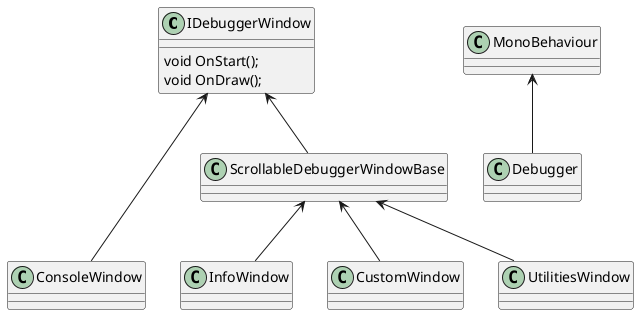 ﻿@startuml
'https://plantuml.com/class-diagram

class IDebuggerWindow {
void OnStart();
void OnDraw();
}

IDebuggerWindow <--- ConsoleWindow
IDebuggerWindow <-- ScrollableDebuggerWindowBase
ScrollableDebuggerWindowBase <-- InfoWindow
ScrollableDebuggerWindowBase <-- CustomWindow
ScrollableDebuggerWindowBase <-- UtilitiesWindow
MonoBehaviour <-- Debugger


@enduml